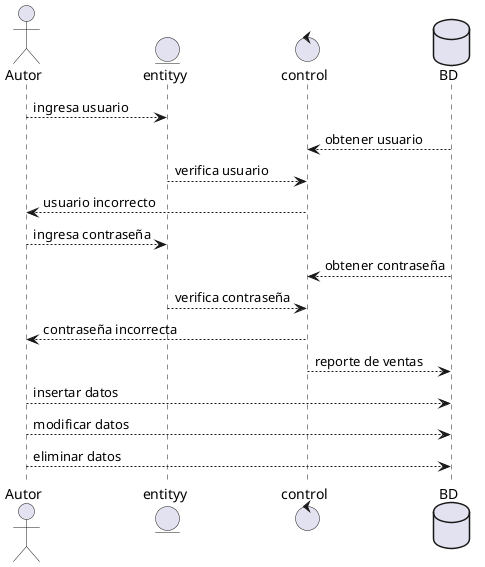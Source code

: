 
@startuml

actor Autor


entity entityy
control control
database BD
Autor-->entityy : ingresa usuario
BD-->control: obtener usuario
entityy-->control :verifica usuario
control-->Autor : usuario incorrecto
Autor-->entityy : ingresa contraseña
BD-->control : obtener contraseña
entityy-->control :verifica contraseña
control-->Autor : contraseña incorrecta
control-->BD :reporte de ventas
Autor-->BD : insertar datos
Autor-->BD : modificar datos
Autor-->BD : eliminar datos
@enduml